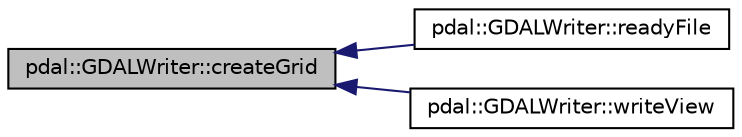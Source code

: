 digraph "pdal::GDALWriter::createGrid"
{
  edge [fontname="Helvetica",fontsize="10",labelfontname="Helvetica",labelfontsize="10"];
  node [fontname="Helvetica",fontsize="10",shape=record];
  rankdir="LR";
  Node1 [label="pdal::GDALWriter::createGrid",height=0.2,width=0.4,color="black", fillcolor="grey75", style="filled", fontcolor="black"];
  Node1 -> Node2 [dir="back",color="midnightblue",fontsize="10",style="solid",fontname="Helvetica"];
  Node2 [label="pdal::GDALWriter::readyFile",height=0.2,width=0.4,color="black", fillcolor="white", style="filled",URL="$classpdal_1_1GDALWriter.html#a847b524d64e68e8add5eeda3506c2007"];
  Node1 -> Node3 [dir="back",color="midnightblue",fontsize="10",style="solid",fontname="Helvetica"];
  Node3 [label="pdal::GDALWriter::writeView",height=0.2,width=0.4,color="black", fillcolor="white", style="filled",URL="$classpdal_1_1GDALWriter.html#af35536b95e60de238dee71b984acd0a4"];
}
